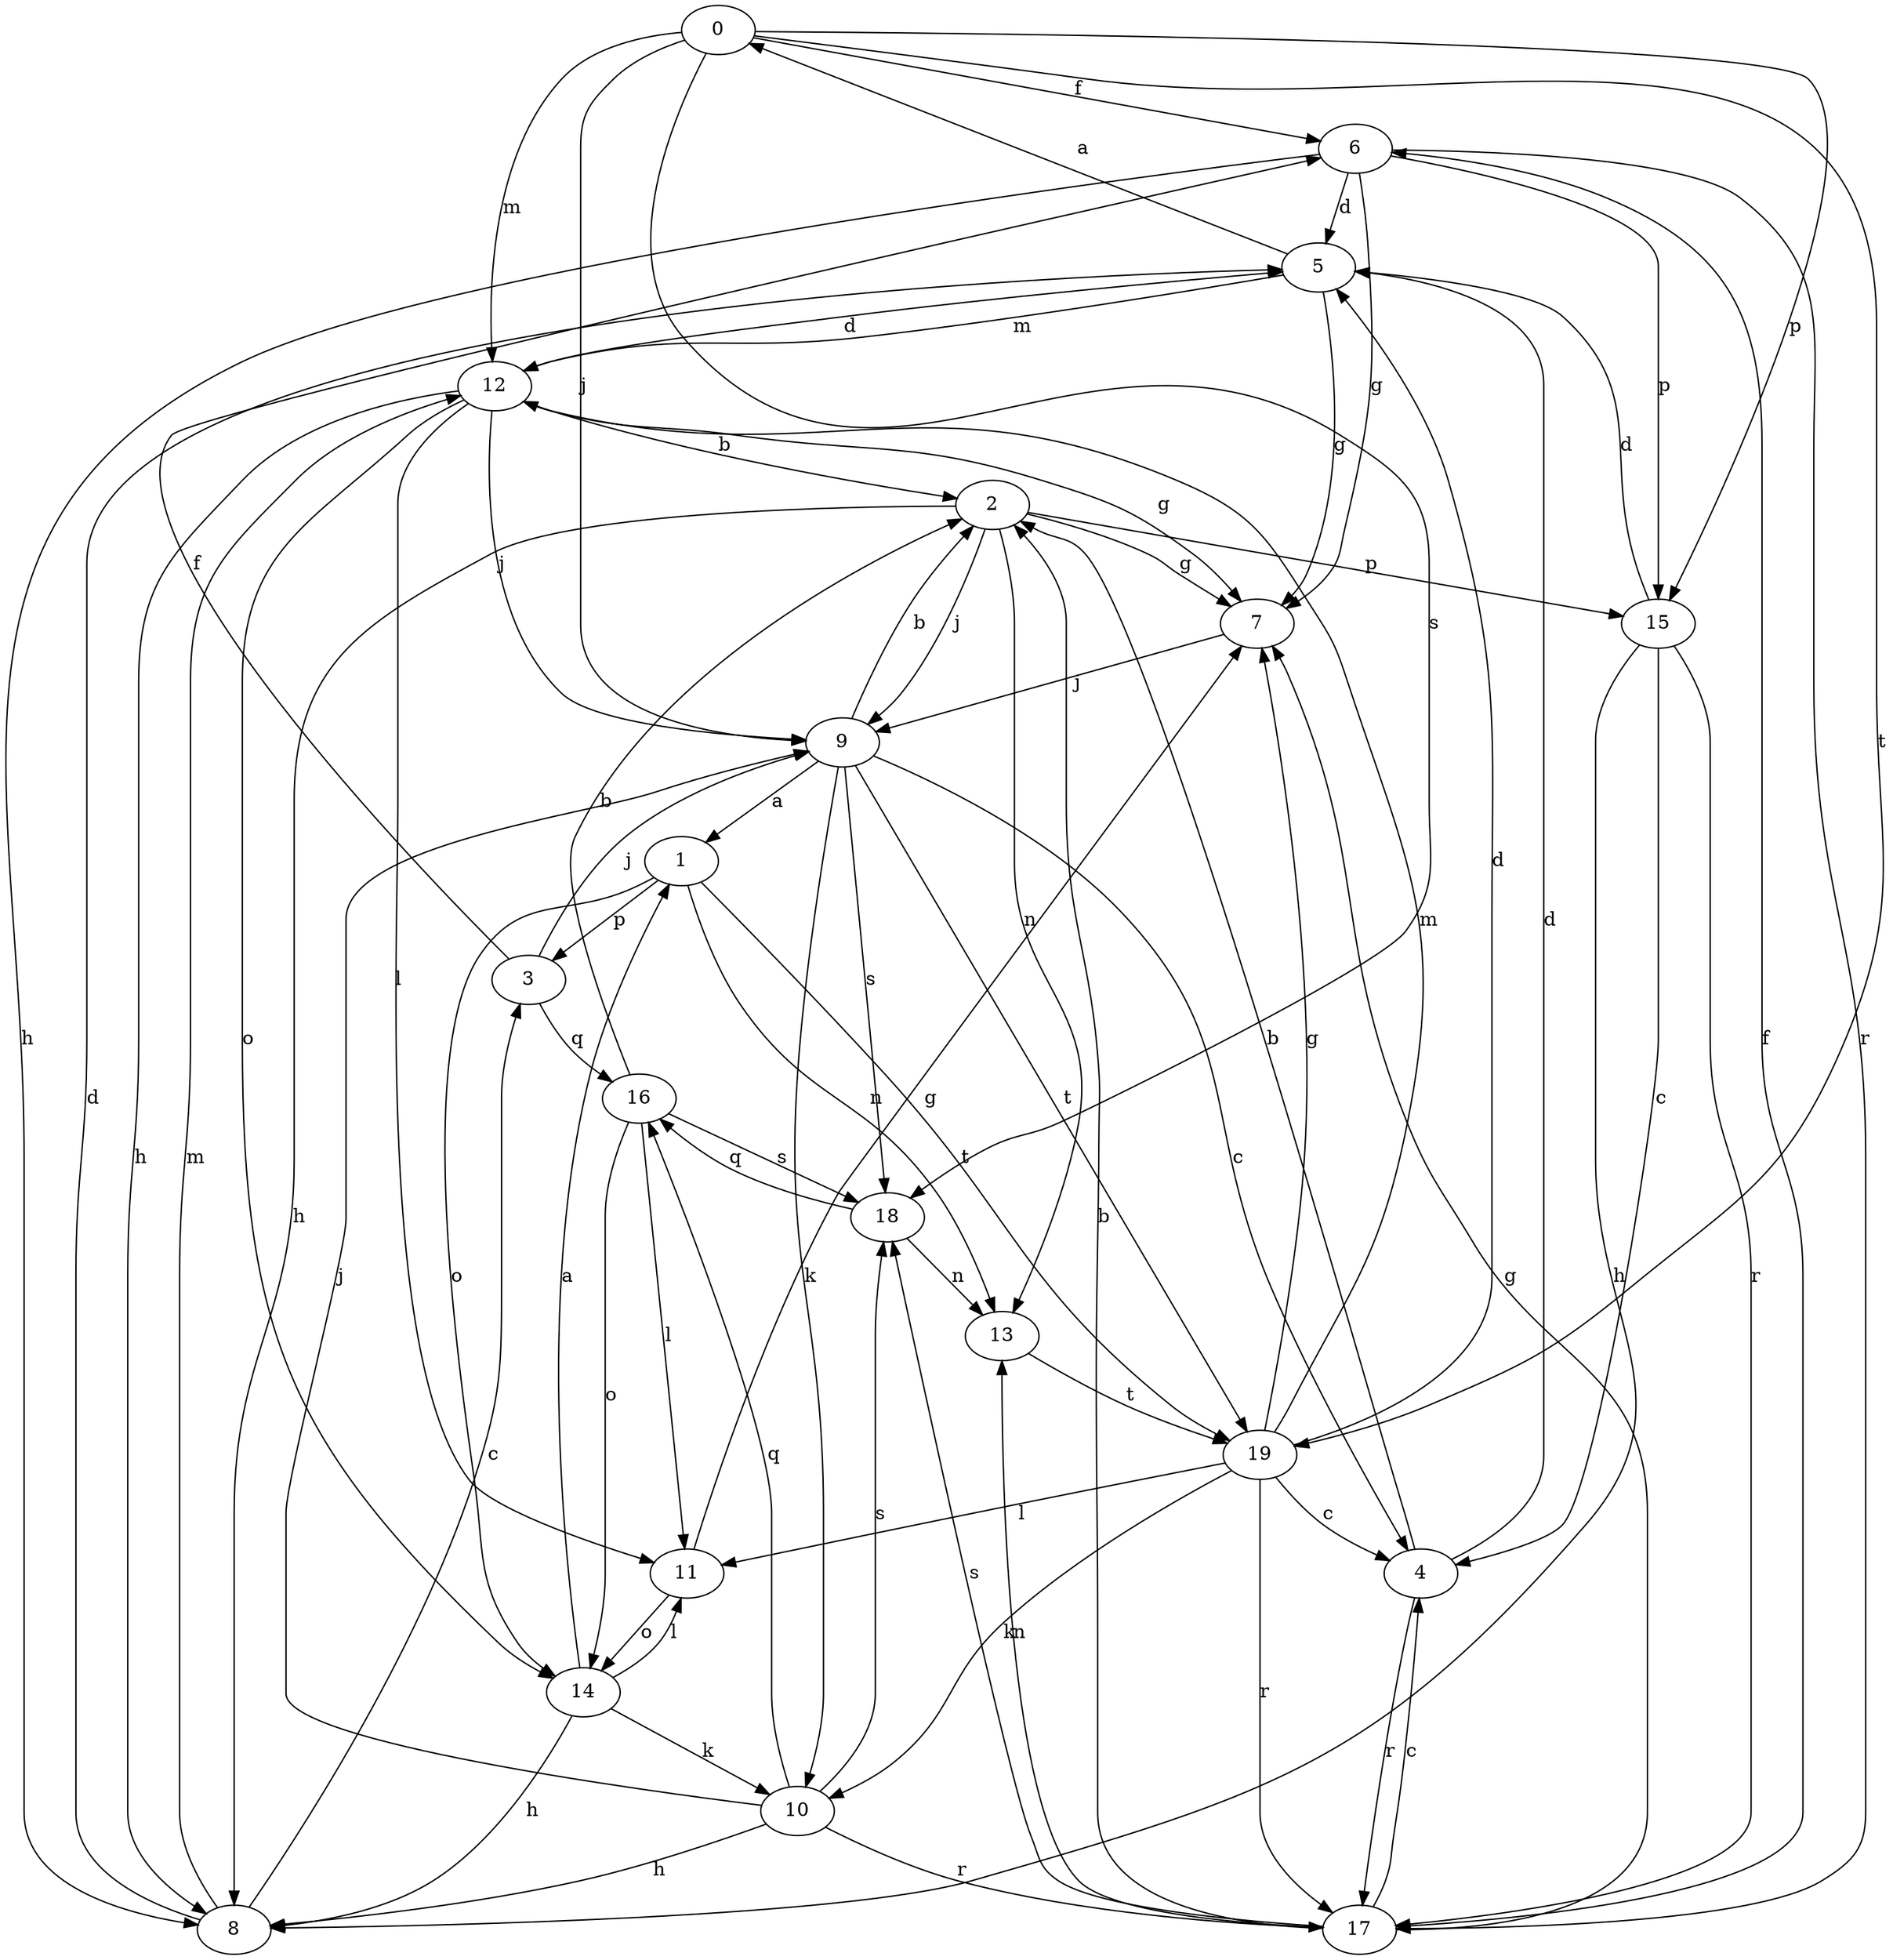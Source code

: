 strict digraph  {
0;
1;
2;
3;
4;
5;
6;
7;
8;
9;
10;
11;
12;
13;
14;
15;
16;
17;
18;
19;
0 -> 6  [label=f];
0 -> 9  [label=j];
0 -> 12  [label=m];
0 -> 15  [label=p];
0 -> 18  [label=s];
0 -> 19  [label=t];
1 -> 13  [label=n];
1 -> 14  [label=o];
1 -> 19  [label=t];
1 -> 3  [label=p];
2 -> 7  [label=g];
2 -> 8  [label=h];
2 -> 9  [label=j];
2 -> 13  [label=n];
2 -> 15  [label=p];
3 -> 6  [label=f];
3 -> 9  [label=j];
3 -> 16  [label=q];
4 -> 2  [label=b];
4 -> 5  [label=d];
4 -> 17  [label=r];
5 -> 0  [label=a];
5 -> 7  [label=g];
5 -> 12  [label=m];
6 -> 5  [label=d];
6 -> 7  [label=g];
6 -> 8  [label=h];
6 -> 15  [label=p];
6 -> 17  [label=r];
7 -> 9  [label=j];
8 -> 3  [label=c];
8 -> 5  [label=d];
8 -> 12  [label=m];
9 -> 1  [label=a];
9 -> 2  [label=b];
9 -> 4  [label=c];
9 -> 10  [label=k];
9 -> 18  [label=s];
9 -> 19  [label=t];
10 -> 8  [label=h];
10 -> 9  [label=j];
10 -> 16  [label=q];
10 -> 17  [label=r];
10 -> 18  [label=s];
11 -> 7  [label=g];
11 -> 14  [label=o];
12 -> 2  [label=b];
12 -> 5  [label=d];
12 -> 7  [label=g];
12 -> 8  [label=h];
12 -> 9  [label=j];
12 -> 11  [label=l];
12 -> 14  [label=o];
13 -> 19  [label=t];
14 -> 1  [label=a];
14 -> 8  [label=h];
14 -> 10  [label=k];
14 -> 11  [label=l];
15 -> 4  [label=c];
15 -> 5  [label=d];
15 -> 8  [label=h];
15 -> 17  [label=r];
16 -> 2  [label=b];
16 -> 11  [label=l];
16 -> 14  [label=o];
16 -> 18  [label=s];
17 -> 2  [label=b];
17 -> 4  [label=c];
17 -> 6  [label=f];
17 -> 7  [label=g];
17 -> 13  [label=n];
17 -> 18  [label=s];
18 -> 13  [label=n];
18 -> 16  [label=q];
19 -> 4  [label=c];
19 -> 5  [label=d];
19 -> 7  [label=g];
19 -> 10  [label=k];
19 -> 11  [label=l];
19 -> 12  [label=m];
19 -> 17  [label=r];
}
